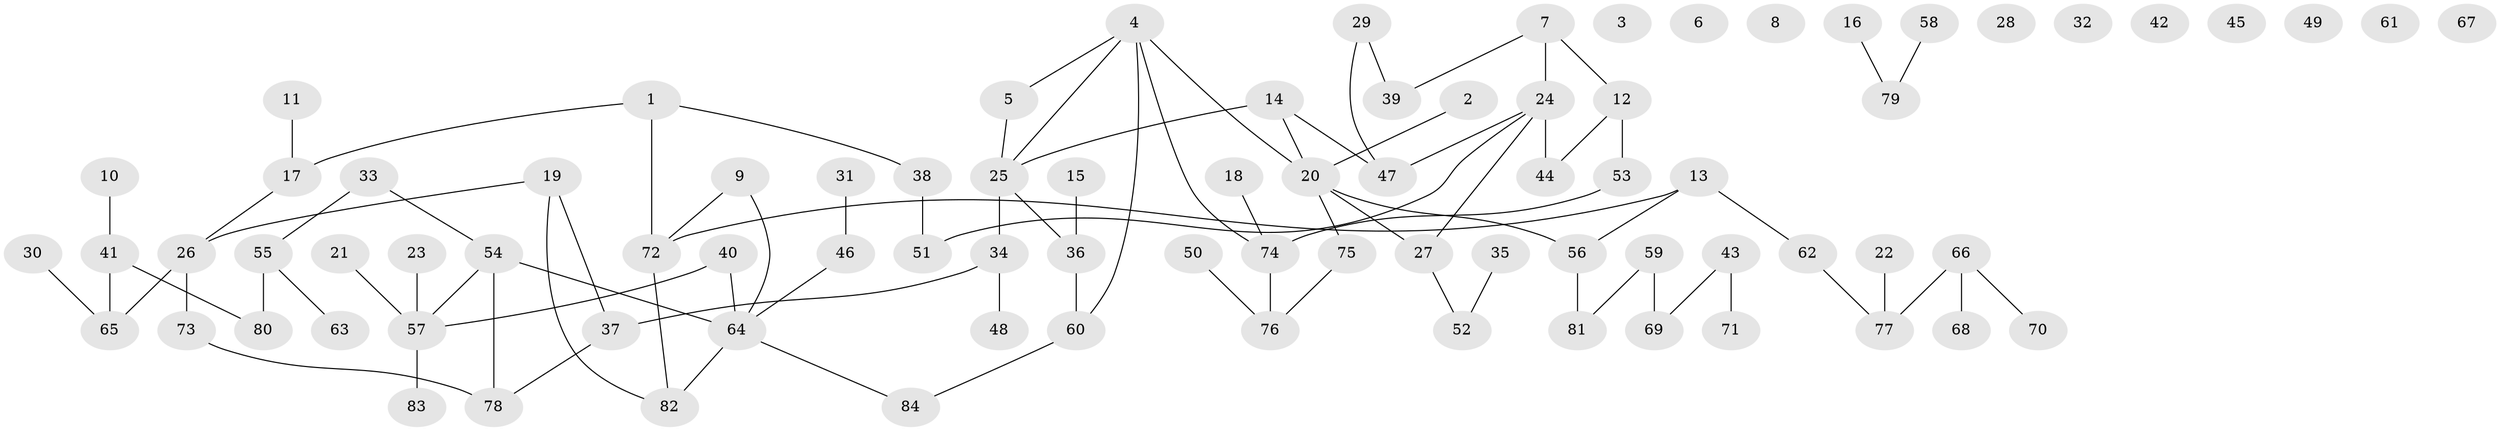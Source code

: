 // Generated by graph-tools (version 1.1) at 2025/49/03/09/25 03:49:11]
// undirected, 84 vertices, 89 edges
graph export_dot {
graph [start="1"]
  node [color=gray90,style=filled];
  1;
  2;
  3;
  4;
  5;
  6;
  7;
  8;
  9;
  10;
  11;
  12;
  13;
  14;
  15;
  16;
  17;
  18;
  19;
  20;
  21;
  22;
  23;
  24;
  25;
  26;
  27;
  28;
  29;
  30;
  31;
  32;
  33;
  34;
  35;
  36;
  37;
  38;
  39;
  40;
  41;
  42;
  43;
  44;
  45;
  46;
  47;
  48;
  49;
  50;
  51;
  52;
  53;
  54;
  55;
  56;
  57;
  58;
  59;
  60;
  61;
  62;
  63;
  64;
  65;
  66;
  67;
  68;
  69;
  70;
  71;
  72;
  73;
  74;
  75;
  76;
  77;
  78;
  79;
  80;
  81;
  82;
  83;
  84;
  1 -- 17;
  1 -- 38;
  1 -- 72;
  2 -- 20;
  4 -- 5;
  4 -- 20;
  4 -- 25;
  4 -- 60;
  4 -- 74;
  5 -- 25;
  7 -- 12;
  7 -- 24;
  7 -- 39;
  9 -- 64;
  9 -- 72;
  10 -- 41;
  11 -- 17;
  12 -- 44;
  12 -- 53;
  13 -- 56;
  13 -- 62;
  13 -- 72;
  14 -- 20;
  14 -- 25;
  14 -- 47;
  15 -- 36;
  16 -- 79;
  17 -- 26;
  18 -- 74;
  19 -- 26;
  19 -- 37;
  19 -- 82;
  20 -- 27;
  20 -- 56;
  20 -- 75;
  21 -- 57;
  22 -- 77;
  23 -- 57;
  24 -- 27;
  24 -- 44;
  24 -- 47;
  24 -- 51;
  25 -- 34;
  25 -- 36;
  26 -- 65;
  26 -- 73;
  27 -- 52;
  29 -- 39;
  29 -- 47;
  30 -- 65;
  31 -- 46;
  33 -- 54;
  33 -- 55;
  34 -- 37;
  34 -- 48;
  35 -- 52;
  36 -- 60;
  37 -- 78;
  38 -- 51;
  40 -- 57;
  40 -- 64;
  41 -- 65;
  41 -- 80;
  43 -- 69;
  43 -- 71;
  46 -- 64;
  50 -- 76;
  53 -- 74;
  54 -- 57;
  54 -- 64;
  54 -- 78;
  55 -- 63;
  55 -- 80;
  56 -- 81;
  57 -- 83;
  58 -- 79;
  59 -- 69;
  59 -- 81;
  60 -- 84;
  62 -- 77;
  64 -- 82;
  64 -- 84;
  66 -- 68;
  66 -- 70;
  66 -- 77;
  72 -- 82;
  73 -- 78;
  74 -- 76;
  75 -- 76;
}

